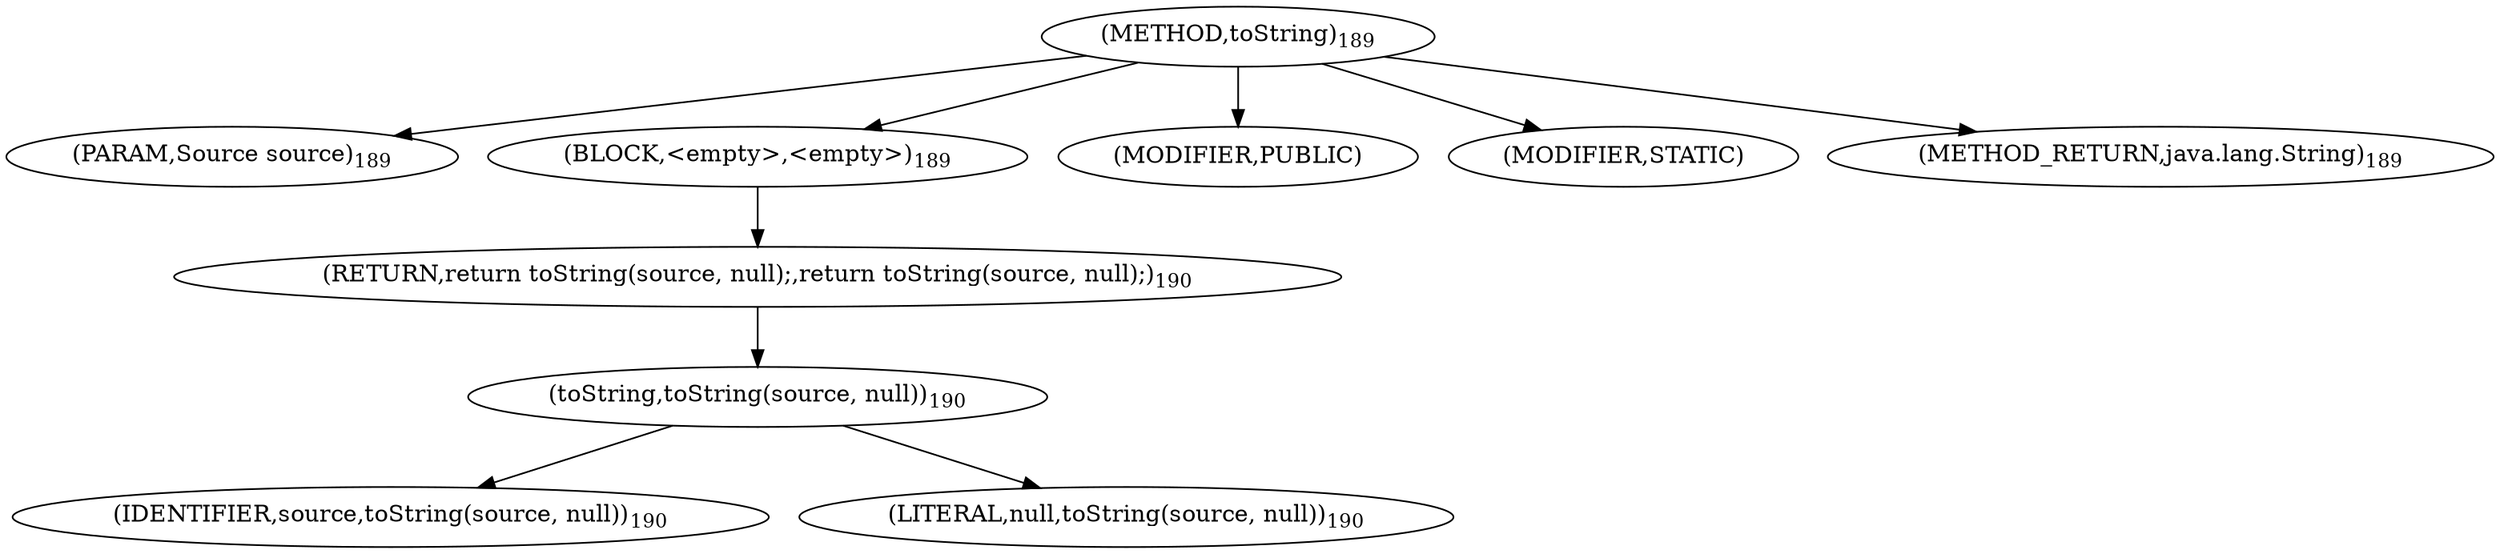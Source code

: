 digraph "toString" {  
"374" [label = <(METHOD,toString)<SUB>189</SUB>> ]
"375" [label = <(PARAM,Source source)<SUB>189</SUB>> ]
"376" [label = <(BLOCK,&lt;empty&gt;,&lt;empty&gt;)<SUB>189</SUB>> ]
"377" [label = <(RETURN,return toString(source, null);,return toString(source, null);)<SUB>190</SUB>> ]
"378" [label = <(toString,toString(source, null))<SUB>190</SUB>> ]
"379" [label = <(IDENTIFIER,source,toString(source, null))<SUB>190</SUB>> ]
"380" [label = <(LITERAL,null,toString(source, null))<SUB>190</SUB>> ]
"381" [label = <(MODIFIER,PUBLIC)> ]
"382" [label = <(MODIFIER,STATIC)> ]
"383" [label = <(METHOD_RETURN,java.lang.String)<SUB>189</SUB>> ]
  "374" -> "375" 
  "374" -> "376" 
  "374" -> "381" 
  "374" -> "382" 
  "374" -> "383" 
  "376" -> "377" 
  "377" -> "378" 
  "378" -> "379" 
  "378" -> "380" 
}
